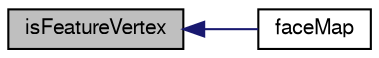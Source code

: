 digraph "isFeatureVertex"
{
  bgcolor="transparent";
  edge [fontname="FreeSans",fontsize="10",labelfontname="FreeSans",labelfontsize="10"];
  node [fontname="FreeSans",fontsize="10",shape=record];
  rankdir="LR";
  Node222 [label="isFeatureVertex",height=0.2,width=0.4,color="black", fillcolor="grey75", style="filled", fontcolor="black"];
  Node222 -> Node223 [dir="back",color="midnightblue",fontsize="10",style="solid",fontname="FreeSans"];
  Node223 [label="faceMap",height=0.2,width=0.4,color="black",URL="$a24978.html#a5fba4fc849474bc2b292dec8a1d630dc",tooltip="New to old faceMap. Guaranteed to be shrunk. "];
}
